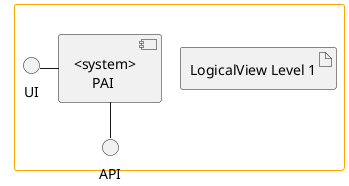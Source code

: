 @startuml
!pragma layout smetana
skinparam rectangle {
  BorderColor Orange
  BackgroundColor White
}

rectangle " " as SystemBox {

  artifact "LogicalView Level 1" as D1

  component "<system>\n     PAI" as PAI {
  }

  interface "UI" as UI
  interface "API" as API

  UI -right- PAI
  API -up- PAI
}

@enduml
